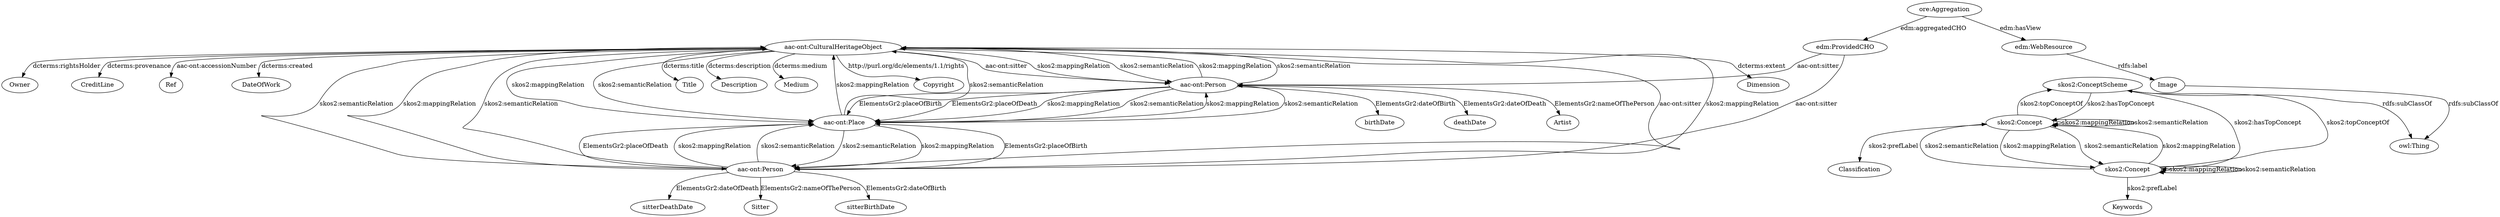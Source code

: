 digraph {
  Title [type=attribute_name,label=Title]
  "aac-ont:CulturalHeritageObject1" [type=class_uri,label="aac-ont:CulturalHeritageObject"]
  Description [type=attribute_name,label=Description]
  Medium [type=attribute_name,label=Medium]
  Classification [type=attribute_name,label=Classification]
  "skos2:Concept1" [type=class_uri,label="skos2:Concept"]
  Keywords [type=attribute_name,label=Keywords]
  "skos2:Concept2" [type=class_uri,label="skos2:Concept"]
  Copyright [type=attribute_name,label=Copyright]
  birthDate [type=attribute_name,label=birthDate]
  "aac-ont:Person1" [type=class_uri,label="aac-ont:Person"]
  sitterDeathDate [type=attribute_name,label=sitterDeathDate]
  "aac-ont:Person2" [type=class_uri,label="aac-ont:Person"]
  Image [type=attribute_name,label=Image]
  "edm:WebResource1" [type=class_uri,label="edm:WebResource"]
  deathDate [type=attribute_name,label=deathDate]
  Dimension [type=attribute_name,label=Dimension]
  Artist [type=attribute_name,label=Artist]
  Owner [type=attribute_name,label=Owner]
  CreditLine [type=attribute_name,label=CreditLine]
  Sitter [type=attribute_name,label=Sitter]
  sitterBirthDate [type=attribute_name,label=sitterBirthDate]
  Ref [type=attribute_name,label=Ref]
  DateOfWork [type=attribute_name,label=DateOfWork]
  "skos2:ConceptScheme" [type=class_uri,label="skos2:ConceptScheme"]
  "aac-ont:Place" [type=class_uri,label="aac-ont:Place"]
  "edm:ProvidedCHO" [type=class_uri,label="edm:ProvidedCHO"]
  "ore:Aggregation" [type=class_uri,label="ore:Aggregation"]
  "owl:Thing" [type=special,label="owl:Thing"]
  "aac-ont:CulturalHeritageObject1" -> Title [label="dcterms:title",type=st_property_uri]
  "aac-ont:CulturalHeritageObject1" -> Description [label="dcterms:description",type=st_property_uri]
  "aac-ont:CulturalHeritageObject1" -> Medium [label="dcterms:medium",type=st_property_uri]
  "skos2:Concept1" -> Classification [label="skos2:prefLabel",type=st_property_uri]
  "skos2:Concept2" -> Keywords [label="skos2:prefLabel",type=st_property_uri]
  "aac-ont:CulturalHeritageObject1" -> Copyright [label="http://purl.org/dc/elements/1.1/rights",type=st_property_uri]
  "aac-ont:Person1" -> birthDate [label="ElementsGr2:dateOfBirth",type=st_property_uri]
  "aac-ont:Person2" -> sitterDeathDate [label="ElementsGr2:dateOfDeath",type=st_property_uri]
  "edm:WebResource1" -> Image [label="rdfs:label",type=st_property_uri]
  "aac-ont:Person1" -> deathDate [label="ElementsGr2:dateOfDeath",type=st_property_uri]
  "aac-ont:CulturalHeritageObject1" -> Dimension [label="dcterms:extent",type=st_property_uri]
  "aac-ont:Person1" -> Artist [label="ElementsGr2:nameOfThePerson",type=st_property_uri]
  "aac-ont:CulturalHeritageObject1" -> Owner [label="dcterms:rightsHolder",type=st_property_uri]
  "aac-ont:CulturalHeritageObject1" -> CreditLine [label="dcterms:provenance",type=st_property_uri]
  "aac-ont:Person2" -> Sitter [label="ElementsGr2:nameOfThePerson",type=st_property_uri]
  "aac-ont:Person2" -> sitterBirthDate [label="ElementsGr2:dateOfBirth",type=st_property_uri]
  "aac-ont:CulturalHeritageObject1" -> Ref [label="aac-ont:accessionNumber",type=st_property_uri]
  "aac-ont:CulturalHeritageObject1" -> DateOfWork [label="dcterms:created",type=st_property_uri]
  "aac-ont:CulturalHeritageObject1" -> "aac-ont:Person1" [label="aac-ont:sitter",type=direct_property_uri,weight=1]
  "aac-ont:CulturalHeritageObject1" -> "aac-ont:Person2" [label="aac-ont:sitter",type=direct_property_uri,weight=1]
  "skos2:Concept1" -> "skos2:Concept1" [label="skos2:mappingRelation",type=direct_property_uri,weight=1]
  "skos2:Concept1" -> "skos2:Concept2" [label="skos2:mappingRelation",type=direct_property_uri,weight=1]
  "skos2:Concept2" -> "skos2:Concept1" [label="skos2:mappingRelation",type=direct_property_uri,weight=1]
  "skos2:Concept2" -> "skos2:Concept2" [label="skos2:mappingRelation",type=direct_property_uri,weight=1]
  "skos2:Concept1" -> "skos2:Concept1" [label="skos2:semanticRelation",type=direct_property_uri,weight=1]
  "skos2:Concept1" -> "skos2:Concept2" [label="skos2:semanticRelation",type=direct_property_uri,weight=1]
  "skos2:Concept2" -> "skos2:Concept1" [label="skos2:semanticRelation",type=direct_property_uri,weight=1]
  "skos2:Concept2" -> "skos2:Concept2" [label="skos2:semanticRelation",type=direct_property_uri,weight=1]
  "skos2:Concept1" -> "skos2:ConceptScheme" [label="skos2:topConceptOf",type=direct_property_uri,weight=1]
  "skos2:Concept2" -> "skos2:ConceptScheme" [label="skos2:topConceptOf",type=direct_property_uri,weight=1]
  "skos2:ConceptScheme" -> "skos2:Concept1" [label="skos2:hasTopConcept",type=direct_property_uri,weight=1]
  "skos2:ConceptScheme" -> "skos2:Concept2" [label="skos2:hasTopConcept",type=direct_property_uri,weight=1]
  "aac-ont:Person1" -> "aac-ont:Place" [label="ElementsGr2:placeOfBirth",type=direct_property_uri,weight=1]
  "aac-ont:Person2" -> "aac-ont:Place" [label="ElementsGr2:placeOfBirth",type=direct_property_uri,weight=1]
  "aac-ont:Person1" -> "aac-ont:Place" [label="ElementsGr2:placeOfDeath",type=direct_property_uri,weight=1]
  "aac-ont:Person2" -> "aac-ont:Place" [label="ElementsGr2:placeOfDeath",type=direct_property_uri,weight=1]
  "edm:ProvidedCHO" -> "aac-ont:Person1" [label="aac-ont:sitter",type=direct_property_uri,weight=1]
  "edm:ProvidedCHO" -> "aac-ont:Person2" [label="aac-ont:sitter",type=direct_property_uri,weight=1]
  "ore:Aggregation" -> "edm:WebResource1" [label="edm:hasView",type=direct_property_uri,weight=1]
  "ore:Aggregation" -> "edm:ProvidedCHO" [label="edm:aggregatedCHO",type=direct_property_uri,weight=1]
  "aac-ont:CulturalHeritageObject1" -> "aac-ont:Person1" [label="skos2:mappingRelation",type=inherited,weight=4]
  "aac-ont:CulturalHeritageObject1" -> "aac-ont:Person2" [label="skos2:mappingRelation",type=inherited,weight=4]
  "aac-ont:CulturalHeritageObject1" -> "aac-ont:Person1" [label="skos2:semanticRelation",type=inherited,weight=4]
  "aac-ont:CulturalHeritageObject1" -> "aac-ont:Person2" [label="skos2:semanticRelation",type=inherited,weight=4]
  "aac-ont:CulturalHeritageObject1" -> "aac-ont:Place" [label="skos2:mappingRelation",type=inherited,weight=4]
  "aac-ont:CulturalHeritageObject1" -> "aac-ont:Place" [label="skos2:semanticRelation",type=inherited,weight=4]
  "aac-ont:Person1" -> "aac-ont:CulturalHeritageObject1" [label="skos2:mappingRelation",type=inherited,weight=4]
  "aac-ont:Person2" -> "aac-ont:CulturalHeritageObject1" [label="skos2:mappingRelation",type=inherited,weight=4]
  "aac-ont:Person1" -> "aac-ont:CulturalHeritageObject1" [label="skos2:semanticRelation",type=inherited,weight=4]
  "aac-ont:Person2" -> "aac-ont:CulturalHeritageObject1" [label="skos2:semanticRelation",type=inherited,weight=4]
  "aac-ont:Person1" -> "aac-ont:Place" [label="skos2:mappingRelation",type=inherited,weight=4]
  "aac-ont:Person2" -> "aac-ont:Place" [label="skos2:mappingRelation",type=inherited,weight=4]
  "aac-ont:Person1" -> "aac-ont:Place" [label="skos2:semanticRelation",type=inherited,weight=4]
  "aac-ont:Person2" -> "aac-ont:Place" [label="skos2:semanticRelation",type=inherited,weight=4]
  "aac-ont:Place" -> "aac-ont:CulturalHeritageObject1" [label="skos2:mappingRelation",type=inherited,weight=4]
  "aac-ont:Place" -> "aac-ont:CulturalHeritageObject1" [label="skos2:semanticRelation",type=inherited,weight=4]
  "aac-ont:Place" -> "aac-ont:Person1" [label="skos2:mappingRelation",type=inherited,weight=4]
  "aac-ont:Place" -> "aac-ont:Person2" [label="skos2:mappingRelation",type=inherited,weight=4]
  "aac-ont:Place" -> "aac-ont:Person1" [label="skos2:semanticRelation",type=inherited,weight=4]
  "aac-ont:Place" -> "aac-ont:Person2" [label="skos2:semanticRelation",type=inherited,weight=4]
  Image -> "owl:Thing" [label="rdfs:subClassOf",type=inherited,weight=0.3333333333333333]
  "skos2:ConceptScheme" -> "owl:Thing" [label="rdfs:subClassOf",type=inherited,weight=0.3333333333333333]
}
